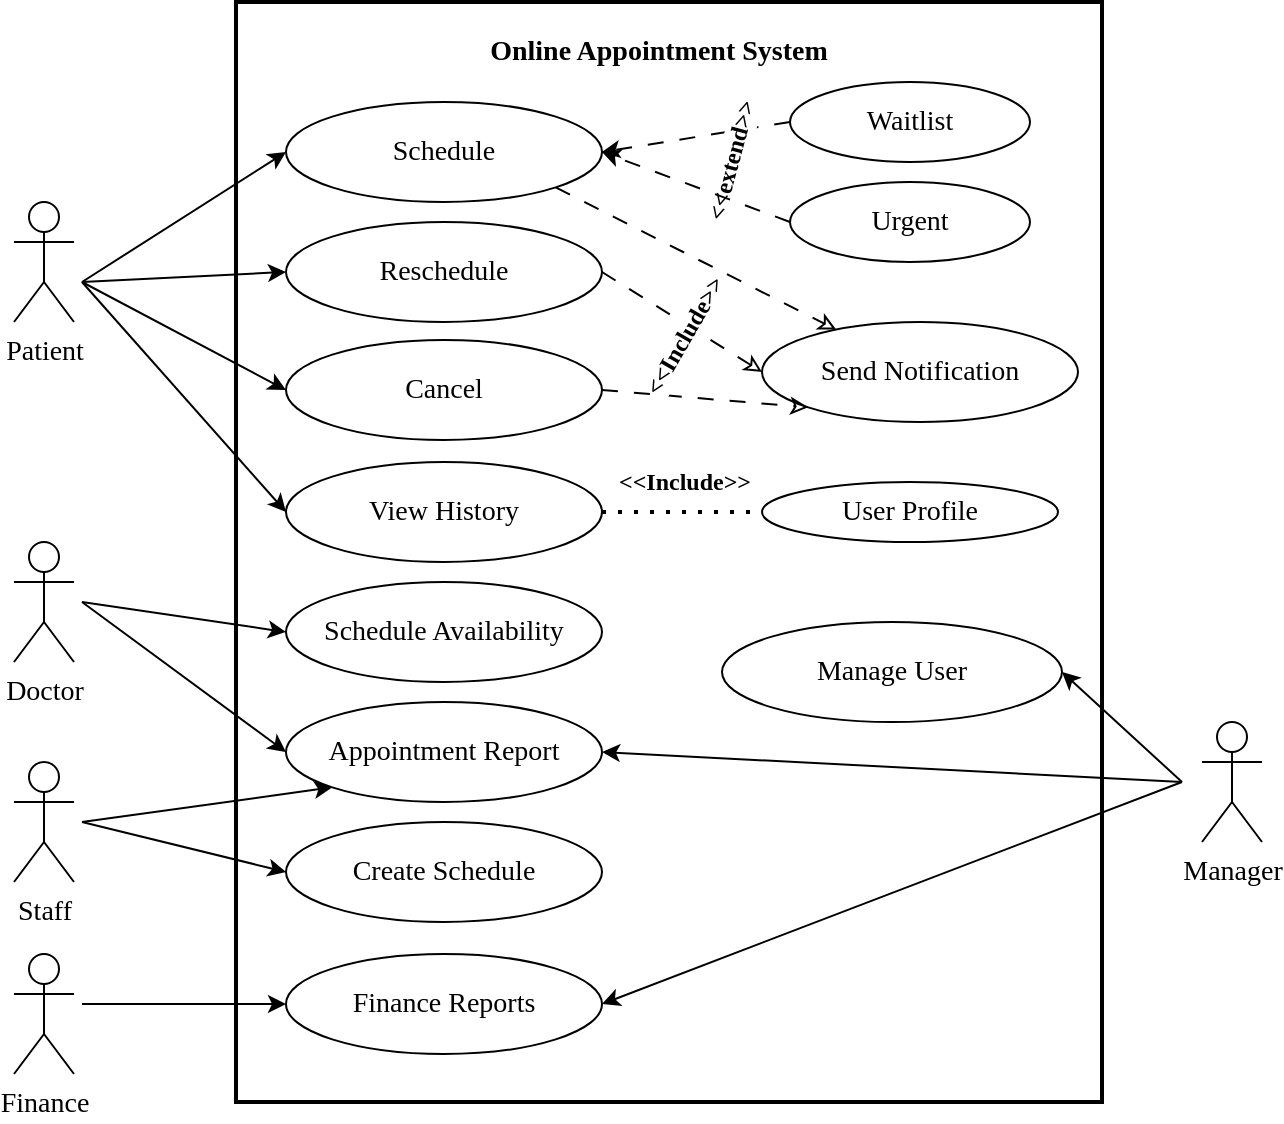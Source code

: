 <mxfile version="26.2.10">
  <diagram name="Page-1" id="tw2M0WltdkzduRl6uEO-">
    <mxGraphModel dx="1428" dy="743" grid="1" gridSize="10" guides="1" tooltips="1" connect="1" arrows="1" fold="1" page="1" pageScale="1" pageWidth="850" pageHeight="1100" math="0" shadow="0">
      <root>
        <mxCell id="0" />
        <mxCell id="1" parent="0" />
        <mxCell id="GrHfanT2AVH04zSk61Xf-1" value="" style="rounded=0;whiteSpace=wrap;html=1;strokeWidth=2;" parent="1" vertex="1">
          <mxGeometry x="217" y="90" width="433" height="550" as="geometry" />
        </mxCell>
        <mxCell id="GrHfanT2AVH04zSk61Xf-2" value="&lt;font face=&quot;Verdana&quot; style=&quot;font-size: 14px;&quot;&gt;&lt;b&gt;Online Appointment System&lt;/b&gt;&lt;/font&gt;" style="text;html=1;align=center;verticalAlign=middle;whiteSpace=wrap;rounded=0;" parent="1" vertex="1">
          <mxGeometry x="227" y="100" width="403" height="30" as="geometry" />
        </mxCell>
        <mxCell id="GrHfanT2AVH04zSk61Xf-3" value="&lt;font face=&quot;Verdana&quot; style=&quot;font-size: 14px;&quot;&gt;Schedule&lt;/font&gt;" style="ellipse;whiteSpace=wrap;html=1;" parent="1" vertex="1">
          <mxGeometry x="242" y="140" width="158" height="50" as="geometry" />
        </mxCell>
        <mxCell id="GrHfanT2AVH04zSk61Xf-5" value="&lt;font face=&quot;Verdana&quot; style=&quot;font-size: 14px;&quot;&gt;Create Schedule&lt;/font&gt;" style="ellipse;whiteSpace=wrap;html=1;" parent="1" vertex="1">
          <mxGeometry x="242" y="500" width="158" height="50" as="geometry" />
        </mxCell>
        <mxCell id="GrHfanT2AVH04zSk61Xf-8" value="&lt;font face=&quot;Verdana&quot; style=&quot;font-size: 14px;&quot;&gt;Finance Reports&lt;/font&gt;" style="ellipse;whiteSpace=wrap;html=1;" parent="1" vertex="1">
          <mxGeometry x="242" y="566" width="158" height="50" as="geometry" />
        </mxCell>
        <mxCell id="GrHfanT2AVH04zSk61Xf-10" value="&lt;font style=&quot;font-size: 14px;&quot; face=&quot;Verdana&quot;&gt;Patient&lt;/font&gt;" style="shape=umlActor;verticalLabelPosition=bottom;verticalAlign=top;html=1;outlineConnect=0;" parent="1" vertex="1">
          <mxGeometry x="106" y="190" width="30" height="60" as="geometry" />
        </mxCell>
        <mxCell id="GrHfanT2AVH04zSk61Xf-11" value="" style="endArrow=classic;html=1;rounded=0;entryX=0;entryY=0.5;entryDx=0;entryDy=0;" parent="1" target="GrHfanT2AVH04zSk61Xf-3" edge="1">
          <mxGeometry width="50" height="50" relative="1" as="geometry">
            <mxPoint x="140" y="230" as="sourcePoint" />
            <mxPoint x="177" y="130" as="targetPoint" />
          </mxGeometry>
        </mxCell>
        <mxCell id="GrHfanT2AVH04zSk61Xf-12" value="" style="endArrow=classic;html=1;rounded=0;entryX=0;entryY=0.5;entryDx=0;entryDy=0;" parent="1" target="FB4Bb7uTK-6Flp1YQ7hf-3" edge="1">
          <mxGeometry width="50" height="50" relative="1" as="geometry">
            <mxPoint x="140" y="230" as="sourcePoint" />
            <mxPoint x="282" y="175" as="targetPoint" />
          </mxGeometry>
        </mxCell>
        <mxCell id="GrHfanT2AVH04zSk61Xf-13" value="&lt;font style=&quot;font-size: 14px;&quot; face=&quot;Verdana&quot;&gt;Staff&lt;/font&gt;" style="shape=umlActor;verticalLabelPosition=bottom;verticalAlign=top;html=1;outlineConnect=0;" parent="1" vertex="1">
          <mxGeometry x="106" y="470" width="30" height="60" as="geometry" />
        </mxCell>
        <mxCell id="GrHfanT2AVH04zSk61Xf-14" value="" style="endArrow=classic;html=1;rounded=0;entryX=0;entryY=0.5;entryDx=0;entryDy=0;" parent="1" target="FB4Bb7uTK-6Flp1YQ7hf-4" edge="1">
          <mxGeometry width="50" height="50" relative="1" as="geometry">
            <mxPoint x="140" y="230" as="sourcePoint" />
            <mxPoint x="240" y="235" as="targetPoint" />
          </mxGeometry>
        </mxCell>
        <mxCell id="GrHfanT2AVH04zSk61Xf-16" value="&lt;font style=&quot;font-size: 14px;&quot; face=&quot;Verdana&quot;&gt;Doctor&lt;/font&gt;" style="shape=umlActor;verticalLabelPosition=bottom;verticalAlign=top;html=1;outlineConnect=0;" parent="1" vertex="1">
          <mxGeometry x="106" y="360" width="30" height="60" as="geometry" />
        </mxCell>
        <mxCell id="GrHfanT2AVH04zSk61Xf-17" value="" style="endArrow=classic;html=1;rounded=0;entryX=0;entryY=0.5;entryDx=0;entryDy=0;" parent="1" target="FB4Bb7uTK-6Flp1YQ7hf-14" edge="1">
          <mxGeometry width="50" height="50" relative="1" as="geometry">
            <mxPoint x="140" y="390" as="sourcePoint" />
            <mxPoint x="93" y="325" as="targetPoint" />
          </mxGeometry>
        </mxCell>
        <mxCell id="GrHfanT2AVH04zSk61Xf-19" value="&lt;font style=&quot;font-size: 14px;&quot; face=&quot;Verdana&quot;&gt;Finance&lt;/font&gt;" style="shape=umlActor;verticalLabelPosition=bottom;verticalAlign=top;html=1;outlineConnect=0;" parent="1" vertex="1">
          <mxGeometry x="106" y="566" width="30" height="60" as="geometry" />
        </mxCell>
        <mxCell id="GrHfanT2AVH04zSk61Xf-20" value="" style="endArrow=classic;html=1;rounded=0;entryX=0;entryY=0.5;entryDx=0;entryDy=0;" parent="1" target="GrHfanT2AVH04zSk61Xf-8" edge="1">
          <mxGeometry width="50" height="50" relative="1" as="geometry">
            <mxPoint x="140" y="591" as="sourcePoint" />
            <mxPoint x="240" y="620" as="targetPoint" />
          </mxGeometry>
        </mxCell>
        <mxCell id="GrHfanT2AVH04zSk61Xf-21" value="&lt;font style=&quot;font-size: 14px;&quot; face=&quot;Verdana&quot;&gt;Manage User&lt;/font&gt;" style="ellipse;whiteSpace=wrap;html=1;" parent="1" vertex="1">
          <mxGeometry x="460" y="400" width="170" height="50" as="geometry" />
        </mxCell>
        <mxCell id="GrHfanT2AVH04zSk61Xf-22" value="&lt;font style=&quot;font-size: 14px;&quot; face=&quot;Verdana&quot;&gt;Manager&lt;/font&gt;" style="shape=umlActor;verticalLabelPosition=bottom;verticalAlign=top;html=1;outlineConnect=0;" parent="1" vertex="1">
          <mxGeometry x="700" y="450" width="30" height="60" as="geometry" />
        </mxCell>
        <mxCell id="GrHfanT2AVH04zSk61Xf-23" value="" style="endArrow=classic;html=1;rounded=0;entryX=1;entryY=0.5;entryDx=0;entryDy=0;" parent="1" edge="1" target="FB4Bb7uTK-6Flp1YQ7hf-15">
          <mxGeometry width="50" height="50" relative="1" as="geometry">
            <mxPoint x="690" y="480" as="sourcePoint" />
            <mxPoint x="677" y="246" as="targetPoint" />
          </mxGeometry>
        </mxCell>
        <mxCell id="FB4Bb7uTK-6Flp1YQ7hf-3" value="&lt;font face=&quot;Verdana&quot; style=&quot;font-size: 14px;&quot;&gt;Reschedule&lt;/font&gt;" style="ellipse;whiteSpace=wrap;html=1;" vertex="1" parent="1">
          <mxGeometry x="242" y="200" width="158" height="50" as="geometry" />
        </mxCell>
        <mxCell id="FB4Bb7uTK-6Flp1YQ7hf-4" value="&lt;font face=&quot;Verdana&quot; style=&quot;font-size: 14px;&quot;&gt;Cancel&lt;/font&gt;" style="ellipse;whiteSpace=wrap;html=1;" vertex="1" parent="1">
          <mxGeometry x="242" y="259" width="158" height="50" as="geometry" />
        </mxCell>
        <mxCell id="FB4Bb7uTK-6Flp1YQ7hf-5" value="&lt;font face=&quot;Verdana&quot; style=&quot;font-size: 14px;&quot;&gt;View History&lt;/font&gt;" style="ellipse;whiteSpace=wrap;html=1;" vertex="1" parent="1">
          <mxGeometry x="242" y="320" width="158" height="50" as="geometry" />
        </mxCell>
        <mxCell id="FB4Bb7uTK-6Flp1YQ7hf-9" value="&lt;font face=&quot;Verdana&quot; style=&quot;font-size: 14px;&quot;&gt;User Profile&lt;/font&gt;" style="ellipse;whiteSpace=wrap;html=1;" vertex="1" parent="1">
          <mxGeometry x="480" y="330" width="148" height="30" as="geometry" />
        </mxCell>
        <mxCell id="FB4Bb7uTK-6Flp1YQ7hf-10" value="" style="endArrow=none;dashed=1;html=1;dashPattern=1 3;strokeWidth=2;rounded=0;exitX=1;exitY=0.5;exitDx=0;exitDy=0;entryX=0;entryY=0.5;entryDx=0;entryDy=0;" edge="1" parent="1" source="FB4Bb7uTK-6Flp1YQ7hf-5" target="FB4Bb7uTK-6Flp1YQ7hf-9">
          <mxGeometry width="50" height="50" relative="1" as="geometry">
            <mxPoint x="420" y="270" as="sourcePoint" />
            <mxPoint x="470" y="220" as="targetPoint" />
          </mxGeometry>
        </mxCell>
        <mxCell id="FB4Bb7uTK-6Flp1YQ7hf-11" value="&lt;font face=&quot;Verdana&quot; style=&quot;font-size: 12px;&quot;&gt;&amp;lt;&amp;lt;Include&amp;gt;&amp;gt;&lt;/font&gt;" style="edgeLabel;html=1;align=center;verticalAlign=middle;resizable=0;points=[];fontStyle=1" vertex="1" connectable="0" parent="FB4Bb7uTK-6Flp1YQ7hf-10">
          <mxGeometry x="-0.017" y="-2" relative="1" as="geometry">
            <mxPoint x="1" y="-17" as="offset" />
          </mxGeometry>
        </mxCell>
        <mxCell id="FB4Bb7uTK-6Flp1YQ7hf-12" value="" style="endArrow=classic;html=1;rounded=0;entryX=0;entryY=0.5;entryDx=0;entryDy=0;" edge="1" parent="1" target="FB4Bb7uTK-6Flp1YQ7hf-5">
          <mxGeometry width="50" height="50" relative="1" as="geometry">
            <mxPoint x="140" y="230" as="sourcePoint" />
            <mxPoint x="252" y="245" as="targetPoint" />
          </mxGeometry>
        </mxCell>
        <mxCell id="FB4Bb7uTK-6Flp1YQ7hf-14" value="&lt;font face=&quot;Verdana&quot; style=&quot;font-size: 14px;&quot;&gt;Schedule Availability&lt;/font&gt;" style="ellipse;whiteSpace=wrap;html=1;" vertex="1" parent="1">
          <mxGeometry x="242" y="380" width="158" height="50" as="geometry" />
        </mxCell>
        <mxCell id="FB4Bb7uTK-6Flp1YQ7hf-15" value="&lt;font face=&quot;Verdana&quot; style=&quot;font-size: 14px;&quot;&gt;Appointment Report&lt;/font&gt;" style="ellipse;whiteSpace=wrap;html=1;" vertex="1" parent="1">
          <mxGeometry x="242" y="440" width="158" height="50" as="geometry" />
        </mxCell>
        <mxCell id="FB4Bb7uTK-6Flp1YQ7hf-16" value="" style="endArrow=classic;html=1;rounded=0;entryX=0;entryY=0.5;entryDx=0;entryDy=0;" edge="1" parent="1" target="FB4Bb7uTK-6Flp1YQ7hf-15">
          <mxGeometry width="50" height="50" relative="1" as="geometry">
            <mxPoint x="140" y="390" as="sourcePoint" />
            <mxPoint x="252" y="415" as="targetPoint" />
          </mxGeometry>
        </mxCell>
        <mxCell id="FB4Bb7uTK-6Flp1YQ7hf-17" value="" style="endArrow=classic;html=1;rounded=0;entryX=0;entryY=0.5;entryDx=0;entryDy=0;" edge="1" parent="1" target="GrHfanT2AVH04zSk61Xf-5">
          <mxGeometry width="50" height="50" relative="1" as="geometry">
            <mxPoint x="140" y="500" as="sourcePoint" />
            <mxPoint x="252" y="475" as="targetPoint" />
          </mxGeometry>
        </mxCell>
        <mxCell id="FB4Bb7uTK-6Flp1YQ7hf-18" value="" style="endArrow=classic;html=1;rounded=0;entryX=0;entryY=1;entryDx=0;entryDy=0;" edge="1" parent="1" target="FB4Bb7uTK-6Flp1YQ7hf-15">
          <mxGeometry width="50" height="50" relative="1" as="geometry">
            <mxPoint x="140" y="500" as="sourcePoint" />
            <mxPoint x="252" y="559" as="targetPoint" />
          </mxGeometry>
        </mxCell>
        <mxCell id="FB4Bb7uTK-6Flp1YQ7hf-19" value="" style="endArrow=classic;html=1;rounded=0;entryX=1;entryY=0.5;entryDx=0;entryDy=0;" edge="1" parent="1" target="GrHfanT2AVH04zSk61Xf-8">
          <mxGeometry width="50" height="50" relative="1" as="geometry">
            <mxPoint x="690" y="480" as="sourcePoint" />
            <mxPoint x="410" y="475" as="targetPoint" />
          </mxGeometry>
        </mxCell>
        <mxCell id="FB4Bb7uTK-6Flp1YQ7hf-20" value="" style="endArrow=classic;html=1;rounded=0;entryX=1;entryY=0.5;entryDx=0;entryDy=0;" edge="1" parent="1" target="GrHfanT2AVH04zSk61Xf-21">
          <mxGeometry width="50" height="50" relative="1" as="geometry">
            <mxPoint x="690" y="480" as="sourcePoint" />
            <mxPoint x="410" y="475" as="targetPoint" />
          </mxGeometry>
        </mxCell>
        <mxCell id="FB4Bb7uTK-6Flp1YQ7hf-22" value="&lt;font face=&quot;Verdana&quot; style=&quot;font-size: 14px;&quot;&gt;Send Notification&lt;/font&gt;" style="ellipse;whiteSpace=wrap;html=1;" vertex="1" parent="1">
          <mxGeometry x="480" y="250" width="158" height="50" as="geometry" />
        </mxCell>
        <mxCell id="FB4Bb7uTK-6Flp1YQ7hf-24" value="" style="endArrow=classic;dashed=1;html=1;rounded=0;exitX=1;exitY=1;exitDx=0;exitDy=0;dashPattern=8 8;endFill=0;" edge="1" parent="1" source="GrHfanT2AVH04zSk61Xf-3" target="FB4Bb7uTK-6Flp1YQ7hf-22">
          <mxGeometry width="50" height="50" relative="1" as="geometry">
            <mxPoint x="420" y="270" as="sourcePoint" />
            <mxPoint x="480" y="230" as="targetPoint" />
          </mxGeometry>
        </mxCell>
        <mxCell id="FB4Bb7uTK-6Flp1YQ7hf-25" value="" style="endArrow=classic;dashed=1;html=1;rounded=0;exitX=1;exitY=0.5;exitDx=0;exitDy=0;entryX=0;entryY=0.5;entryDx=0;entryDy=0;dashPattern=8 8;endFill=0;" edge="1" parent="1" source="FB4Bb7uTK-6Flp1YQ7hf-3" target="FB4Bb7uTK-6Flp1YQ7hf-22">
          <mxGeometry width="50" height="50" relative="1" as="geometry">
            <mxPoint x="410" y="175" as="sourcePoint" />
            <mxPoint x="480" y="230" as="targetPoint" />
          </mxGeometry>
        </mxCell>
        <mxCell id="FB4Bb7uTK-6Flp1YQ7hf-26" value="" style="endArrow=classic;dashed=1;html=1;rounded=0;exitX=1;exitY=0.5;exitDx=0;exitDy=0;entryX=0;entryY=1;entryDx=0;entryDy=0;dashPattern=8 8;endFill=0;" edge="1" parent="1" source="FB4Bb7uTK-6Flp1YQ7hf-4" target="FB4Bb7uTK-6Flp1YQ7hf-22">
          <mxGeometry width="50" height="50" relative="1" as="geometry">
            <mxPoint x="410" y="235" as="sourcePoint" />
            <mxPoint x="490" y="240" as="targetPoint" />
          </mxGeometry>
        </mxCell>
        <mxCell id="FB4Bb7uTK-6Flp1YQ7hf-27" value="&lt;font face=&quot;Verdana&quot; style=&quot;font-size: 12px;&quot;&gt;&amp;lt;&amp;lt;Include&amp;gt;&amp;gt;&lt;/font&gt;" style="edgeLabel;html=1;align=center;verticalAlign=middle;resizable=0;points=[];fontStyle=1;rotation=-60;" vertex="1" connectable="0" parent="1">
          <mxGeometry x="440" y="261" as="geometry">
            <mxPoint x="3.964" y="-1.134" as="offset" />
          </mxGeometry>
        </mxCell>
        <mxCell id="FB4Bb7uTK-6Flp1YQ7hf-31" value="&lt;font face=&quot;Verdana&quot; style=&quot;font-size: 14px;&quot;&gt;Waitlist&lt;/font&gt;" style="ellipse;whiteSpace=wrap;html=1;" vertex="1" parent="1">
          <mxGeometry x="494" y="130" width="120" height="40" as="geometry" />
        </mxCell>
        <mxCell id="FB4Bb7uTK-6Flp1YQ7hf-32" value="&lt;font face=&quot;Verdana&quot; style=&quot;font-size: 14px;&quot;&gt;Urgent&lt;/font&gt;" style="ellipse;whiteSpace=wrap;html=1;" vertex="1" parent="1">
          <mxGeometry x="494" y="180" width="120" height="40" as="geometry" />
        </mxCell>
        <mxCell id="FB4Bb7uTK-6Flp1YQ7hf-34" value="" style="endArrow=classic;html=1;rounded=0;entryX=1;entryY=0.5;entryDx=0;entryDy=0;exitX=0;exitY=0.5;exitDx=0;exitDy=0;dashed=1;dashPattern=8 8;" edge="1" parent="1" source="FB4Bb7uTK-6Flp1YQ7hf-31" target="GrHfanT2AVH04zSk61Xf-3">
          <mxGeometry width="50" height="50" relative="1" as="geometry">
            <mxPoint x="420" y="200" as="sourcePoint" />
            <mxPoint x="470" y="150" as="targetPoint" />
          </mxGeometry>
        </mxCell>
        <mxCell id="FB4Bb7uTK-6Flp1YQ7hf-37" value="&lt;span style=&quot;font-family: Verdana; font-size: 12px; font-weight: 700;&quot;&gt;&amp;lt;&amp;lt;extend&amp;gt;&amp;gt;&lt;/span&gt;" style="edgeLabel;html=1;align=center;verticalAlign=middle;resizable=0;points=[];rotation=-75;" vertex="1" connectable="0" parent="FB4Bb7uTK-6Flp1YQ7hf-34">
          <mxGeometry x="-0.382" relative="1" as="geometry">
            <mxPoint y="15" as="offset" />
          </mxGeometry>
        </mxCell>
        <mxCell id="FB4Bb7uTK-6Flp1YQ7hf-35" value="" style="endArrow=classic;html=1;rounded=0;entryX=1;entryY=0.5;entryDx=0;entryDy=0;exitX=0;exitY=0.5;exitDx=0;exitDy=0;dashed=1;dashPattern=8 8;" edge="1" parent="1" source="FB4Bb7uTK-6Flp1YQ7hf-32" target="GrHfanT2AVH04zSk61Xf-3">
          <mxGeometry width="50" height="50" relative="1" as="geometry">
            <mxPoint x="504" y="160" as="sourcePoint" />
            <mxPoint x="410" y="175" as="targetPoint" />
          </mxGeometry>
        </mxCell>
      </root>
    </mxGraphModel>
  </diagram>
</mxfile>

